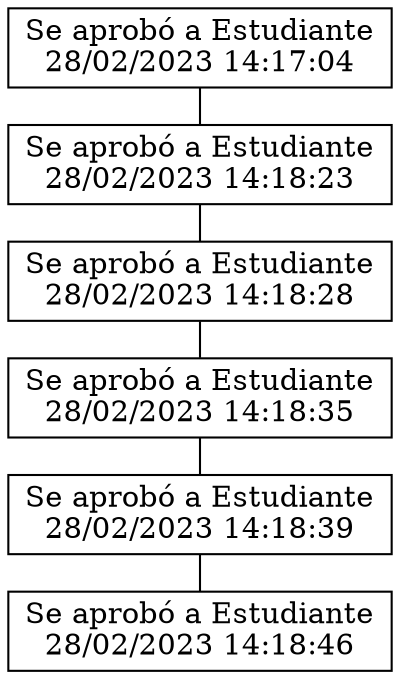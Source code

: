digraph {
rankdir=LR;
node [shape=box]
{rank=same "Se aprobó a Estudiante
28/02/2023 14:17:04""Se aprobó a Estudiante
28/02/2023 14:18:23""Se aprobó a Estudiante
28/02/2023 14:18:28""Se aprobó a Estudiante
28/02/2023 14:18:35""Se aprobó a Estudiante
28/02/2023 14:18:39""Se aprobó a Estudiante
28/02/2023 14:18:46"}
edge [dir=none]
{rank=same "Se aprobó a Estudiante
28/02/2023 14:17:04" -> "Se aprobó a Estudiante
28/02/2023 14:18:23" -> "Se aprobó a Estudiante
28/02/2023 14:18:28" -> "Se aprobó a Estudiante
28/02/2023 14:18:35" -> "Se aprobó a Estudiante
28/02/2023 14:18:39" -> "Se aprobó a Estudiante
28/02/2023 14:18:46"}
}
